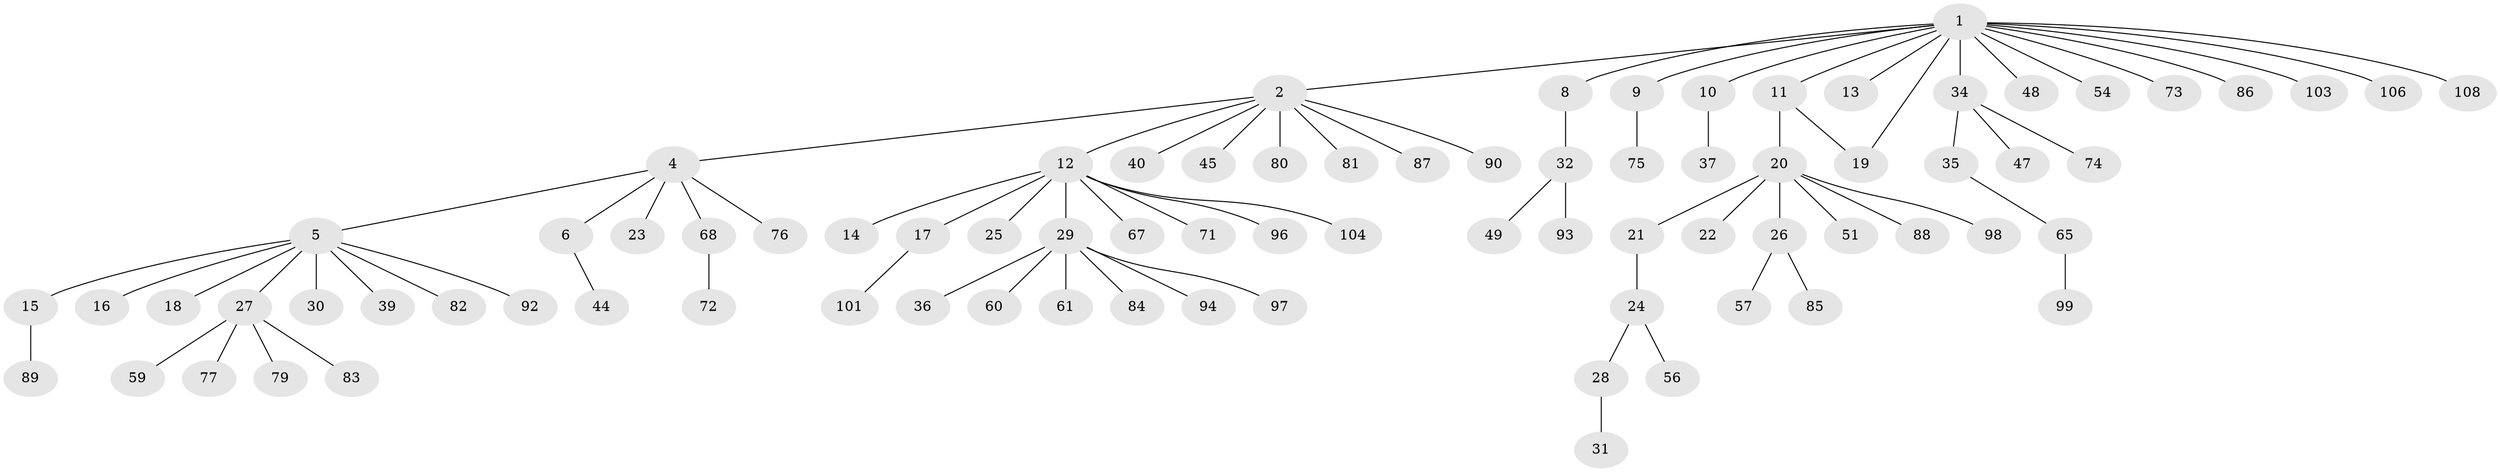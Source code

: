 // Generated by graph-tools (version 1.1) at 2025/23/03/03/25 07:23:49]
// undirected, 82 vertices, 82 edges
graph export_dot {
graph [start="1"]
  node [color=gray90,style=filled];
  1 [super="+3"];
  2 [super="+64"];
  4 [super="+41"];
  5 [super="+7"];
  6 [super="+52"];
  8;
  9 [super="+55"];
  10;
  11 [super="+38"];
  12 [super="+69"];
  13 [super="+63"];
  14;
  15 [super="+62"];
  16;
  17;
  18 [super="+53"];
  19 [super="+42"];
  20 [super="+33"];
  21;
  22;
  23;
  24 [super="+102"];
  25;
  26 [super="+107"];
  27 [super="+95"];
  28;
  29 [super="+91"];
  30;
  31 [super="+43"];
  32 [super="+78"];
  34 [super="+46"];
  35 [super="+50"];
  36;
  37 [super="+70"];
  39;
  40;
  44 [super="+100"];
  45;
  47;
  48;
  49;
  51;
  54;
  56 [super="+58"];
  57;
  59;
  60;
  61;
  65 [super="+66"];
  67;
  68;
  71;
  72;
  73;
  74;
  75;
  76;
  77;
  79;
  80;
  81;
  82 [super="+105"];
  83;
  84;
  85;
  86;
  87;
  88;
  89;
  90;
  92;
  93;
  94;
  96;
  97;
  98;
  99;
  101;
  103;
  104;
  106;
  108;
  1 -- 2;
  1 -- 8;
  1 -- 11;
  1 -- 13;
  1 -- 48;
  1 -- 73;
  1 -- 103;
  1 -- 106;
  1 -- 108;
  1 -- 34;
  1 -- 19;
  1 -- 54;
  1 -- 86;
  1 -- 9;
  1 -- 10;
  2 -- 4;
  2 -- 12;
  2 -- 40;
  2 -- 45;
  2 -- 80;
  2 -- 81;
  2 -- 87;
  2 -- 90;
  4 -- 5;
  4 -- 6;
  4 -- 23;
  4 -- 68;
  4 -- 76;
  5 -- 27;
  5 -- 39;
  5 -- 16;
  5 -- 18;
  5 -- 82;
  5 -- 92;
  5 -- 30;
  5 -- 15;
  6 -- 44;
  8 -- 32;
  9 -- 75;
  10 -- 37;
  11 -- 19;
  11 -- 20;
  12 -- 14;
  12 -- 17;
  12 -- 25;
  12 -- 29;
  12 -- 67;
  12 -- 96;
  12 -- 104;
  12 -- 71;
  15 -- 89;
  17 -- 101;
  20 -- 21;
  20 -- 22;
  20 -- 26;
  20 -- 51;
  20 -- 88;
  20 -- 98;
  21 -- 24;
  24 -- 28;
  24 -- 56;
  26 -- 57;
  26 -- 85;
  27 -- 59;
  27 -- 77;
  27 -- 79;
  27 -- 83;
  28 -- 31;
  29 -- 36;
  29 -- 60;
  29 -- 61;
  29 -- 84;
  29 -- 94;
  29 -- 97;
  32 -- 49;
  32 -- 93;
  34 -- 35;
  34 -- 47;
  34 -- 74;
  35 -- 65;
  65 -- 99;
  68 -- 72;
}
